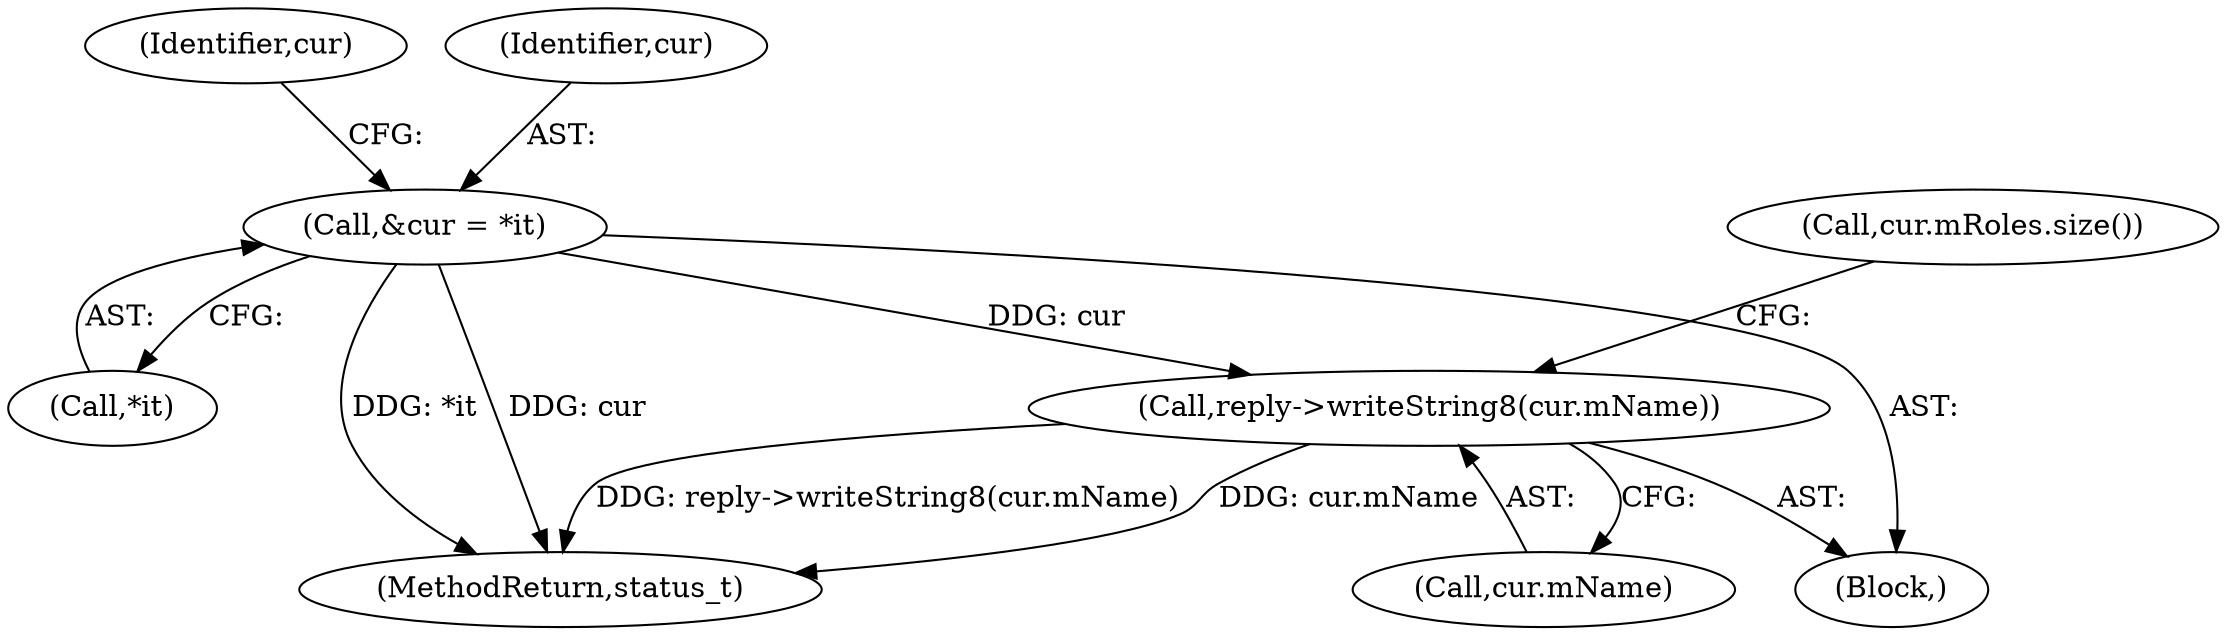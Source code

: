 digraph "0_Android_0bb5ced60304da7f61478ffd359e7ba65d72f181@API" {
"1000164" [label="(Call,reply->writeString8(cur.mName))"];
"1000160" [label="(Call,&cur = *it)"];
"1000166" [label="(Identifier,cur)"];
"1000162" [label="(Call,*it)"];
"1000165" [label="(Call,cur.mName)"];
"1000158" [label="(Block,)"];
"1000161" [label="(Identifier,cur)"];
"1000164" [label="(Call,reply->writeString8(cur.mName))"];
"1001353" [label="(MethodReturn,status_t)"];
"1000160" [label="(Call,&cur = *it)"];
"1000169" [label="(Call,cur.mRoles.size())"];
"1000164" -> "1000158"  [label="AST: "];
"1000164" -> "1000165"  [label="CFG: "];
"1000165" -> "1000164"  [label="AST: "];
"1000169" -> "1000164"  [label="CFG: "];
"1000164" -> "1001353"  [label="DDG: reply->writeString8(cur.mName)"];
"1000164" -> "1001353"  [label="DDG: cur.mName"];
"1000160" -> "1000164"  [label="DDG: cur"];
"1000160" -> "1000158"  [label="AST: "];
"1000160" -> "1000162"  [label="CFG: "];
"1000161" -> "1000160"  [label="AST: "];
"1000162" -> "1000160"  [label="AST: "];
"1000166" -> "1000160"  [label="CFG: "];
"1000160" -> "1001353"  [label="DDG: *it"];
"1000160" -> "1001353"  [label="DDG: cur"];
}
